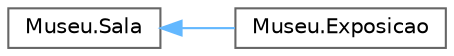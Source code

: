 digraph "Graphical Class Hierarchy"
{
 // LATEX_PDF_SIZE
  bgcolor="transparent";
  edge [fontname=Helvetica,fontsize=10,labelfontname=Helvetica,labelfontsize=10];
  node [fontname=Helvetica,fontsize=10,shape=box,height=0.2,width=0.4];
  rankdir="LR";
  Node0 [id="Node000000",label="Museu.Sala",height=0.2,width=0.4,color="grey40", fillcolor="white", style="filled",URL="$class_museu_1_1_sala.html",tooltip=" "];
  Node0 -> Node1 [id="edge9_Node000000_Node000001",dir="back",color="steelblue1",style="solid",tooltip=" "];
  Node1 [id="Node000001",label="Museu.Exposicao",height=0.2,width=0.4,color="grey40", fillcolor="white", style="filled",URL="$class_museu_1_1_exposicao.html",tooltip=" "];
}
